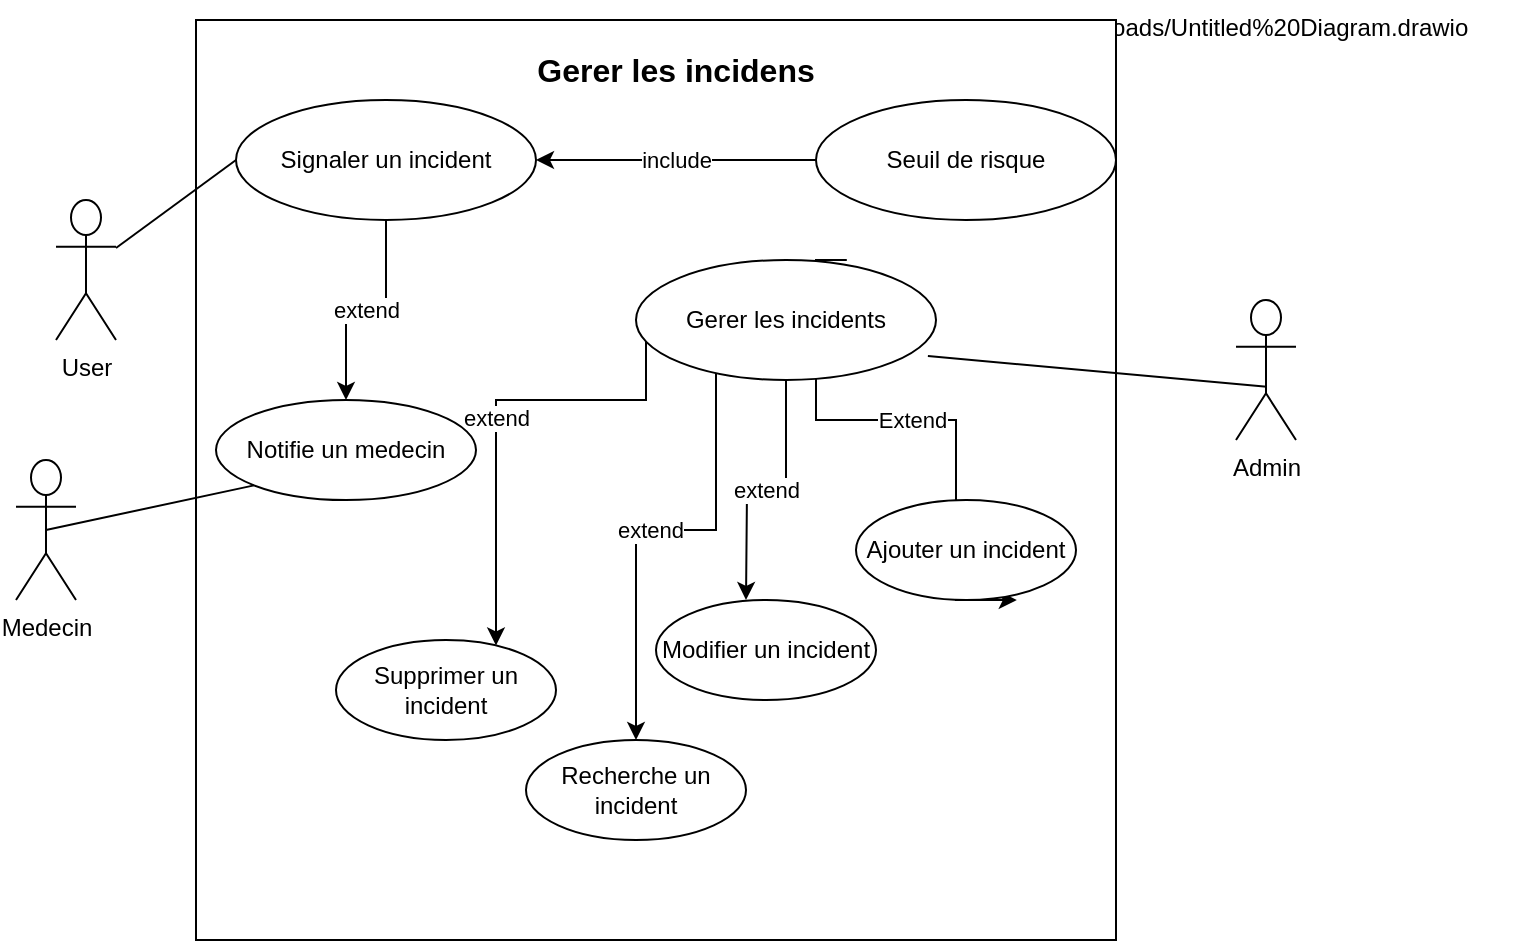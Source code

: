 <mxfile version="22.0.6" type="github">
  <diagram name="Page-1" id="ZLiq2edxMS0cv6fiokzf">
    <mxGraphModel dx="826" dy="447" grid="1" gridSize="10" guides="1" tooltips="1" connect="1" arrows="1" fold="1" page="1" pageScale="1" pageWidth="850" pageHeight="1100" math="0" shadow="0">
      <root>
        <mxCell id="0" />
        <mxCell id="1" parent="0" />
        <mxCell id="nKG7n8L-xtxlPjdhawn2-1" value="file:///home/sinclair-fotso/Downloads/Untitled%20Diagram.drawio" style="text;whiteSpace=wrap;html=1;" parent="1" vertex="1">
          <mxGeometry x="440" y="30" width="380" height="40" as="geometry" />
        </mxCell>
        <mxCell id="55DVX-BUdbQK49yPEl8O-2" value="" style="whiteSpace=wrap;html=1;aspect=fixed;" vertex="1" parent="1">
          <mxGeometry x="150" y="40" width="460" height="460" as="geometry" />
        </mxCell>
        <mxCell id="55DVX-BUdbQK49yPEl8O-3" value="&lt;b&gt;&lt;font style=&quot;font-size: 16px;&quot;&gt;Gerer les incidens&lt;/font&gt;&lt;/b&gt;" style="text;strokeColor=none;align=center;fillColor=none;html=1;verticalAlign=middle;whiteSpace=wrap;rounded=0;" vertex="1" parent="1">
          <mxGeometry x="310" y="50" width="160" height="30" as="geometry" />
        </mxCell>
        <mxCell id="55DVX-BUdbQK49yPEl8O-4" value="Medecin" style="shape=umlActor;verticalLabelPosition=bottom;verticalAlign=top;html=1;outlineConnect=0;" vertex="1" parent="1">
          <mxGeometry x="60" y="260" width="30" height="70" as="geometry" />
        </mxCell>
        <mxCell id="55DVX-BUdbQK49yPEl8O-7" value="User" style="shape=umlActor;verticalLabelPosition=bottom;verticalAlign=top;html=1;outlineConnect=0;" vertex="1" parent="1">
          <mxGeometry x="80" y="130" width="30" height="70" as="geometry" />
        </mxCell>
        <mxCell id="55DVX-BUdbQK49yPEl8O-8" value="Admin" style="shape=umlActor;verticalLabelPosition=bottom;verticalAlign=top;html=1;outlineConnect=0;" vertex="1" parent="1">
          <mxGeometry x="670" y="180" width="30" height="70" as="geometry" />
        </mxCell>
        <mxCell id="55DVX-BUdbQK49yPEl8O-18" value="extend" style="edgeStyle=orthogonalEdgeStyle;rounded=0;orthogonalLoop=1;jettySize=auto;html=1;" edge="1" parent="1" source="55DVX-BUdbQK49yPEl8O-9">
          <mxGeometry relative="1" as="geometry">
            <mxPoint x="445" y="190" as="sourcePoint" />
            <mxPoint x="425" y="330" as="targetPoint" />
          </mxGeometry>
        </mxCell>
        <mxCell id="55DVX-BUdbQK49yPEl8O-19" value="Extend" style="edgeStyle=orthogonalEdgeStyle;rounded=0;orthogonalLoop=1;jettySize=auto;html=1;" edge="1" parent="1">
          <mxGeometry relative="1" as="geometry">
            <mxPoint x="475.4" y="160" as="sourcePoint" />
            <mxPoint x="560.4" y="330" as="targetPoint" />
            <Array as="points">
              <mxPoint x="460" y="160" />
              <mxPoint x="460" y="240" />
              <mxPoint x="530" y="240" />
              <mxPoint x="530" y="330" />
            </Array>
          </mxGeometry>
        </mxCell>
        <mxCell id="55DVX-BUdbQK49yPEl8O-20" value="extend" style="edgeStyle=orthogonalEdgeStyle;rounded=0;orthogonalLoop=1;jettySize=auto;html=1;entryX=0.5;entryY=0;entryDx=0;entryDy=0;" edge="1" parent="1" source="55DVX-BUdbQK49yPEl8O-9" target="55DVX-BUdbQK49yPEl8O-14">
          <mxGeometry relative="1" as="geometry">
            <Array as="points">
              <mxPoint x="410" y="295" />
              <mxPoint x="370" y="295" />
            </Array>
          </mxGeometry>
        </mxCell>
        <mxCell id="55DVX-BUdbQK49yPEl8O-21" value="extend" style="edgeStyle=orthogonalEdgeStyle;rounded=0;orthogonalLoop=1;jettySize=auto;html=1;" edge="1" parent="1" source="55DVX-BUdbQK49yPEl8O-9" target="55DVX-BUdbQK49yPEl8O-17">
          <mxGeometry relative="1" as="geometry">
            <Array as="points">
              <mxPoint x="375" y="160" />
              <mxPoint x="375" y="230" />
              <mxPoint x="300" y="230" />
            </Array>
          </mxGeometry>
        </mxCell>
        <mxCell id="55DVX-BUdbQK49yPEl8O-11" value="" style="endArrow=none;html=1;rounded=0;exitX=0.973;exitY=0.8;exitDx=0;exitDy=0;exitPerimeter=0;" edge="1" parent="1" source="55DVX-BUdbQK49yPEl8O-9">
          <mxGeometry width="50" height="50" relative="1" as="geometry">
            <mxPoint x="460.0" y="150.0" as="sourcePoint" />
            <mxPoint x="685.4" y="223.321" as="targetPoint" />
          </mxGeometry>
        </mxCell>
        <mxCell id="55DVX-BUdbQK49yPEl8O-13" value="" style="endArrow=none;html=1;rounded=0;entryX=0;entryY=0.5;entryDx=0;entryDy=0;" edge="1" parent="1" source="55DVX-BUdbQK49yPEl8O-7" target="55DVX-BUdbQK49yPEl8O-22">
          <mxGeometry width="50" height="50" relative="1" as="geometry">
            <mxPoint x="100" y="296" as="sourcePoint" />
            <mxPoint x="296" y="183" as="targetPoint" />
          </mxGeometry>
        </mxCell>
        <mxCell id="55DVX-BUdbQK49yPEl8O-14" value="Recherche un incident" style="ellipse;whiteSpace=wrap;html=1;" vertex="1" parent="1">
          <mxGeometry x="315" y="400" width="110" height="50" as="geometry" />
        </mxCell>
        <mxCell id="55DVX-BUdbQK49yPEl8O-15" value="Modifier un incident" style="ellipse;whiteSpace=wrap;html=1;" vertex="1" parent="1">
          <mxGeometry x="380" y="330" width="110" height="50" as="geometry" />
        </mxCell>
        <mxCell id="55DVX-BUdbQK49yPEl8O-16" value="Ajouter un incident" style="ellipse;whiteSpace=wrap;html=1;" vertex="1" parent="1">
          <mxGeometry x="480" y="280" width="110" height="50" as="geometry" />
        </mxCell>
        <mxCell id="55DVX-BUdbQK49yPEl8O-17" value="Supprimer un incident" style="ellipse;whiteSpace=wrap;html=1;" vertex="1" parent="1">
          <mxGeometry x="220" y="350" width="110" height="50" as="geometry" />
        </mxCell>
        <mxCell id="55DVX-BUdbQK49yPEl8O-25" value="extend" style="edgeStyle=orthogonalEdgeStyle;rounded=0;orthogonalLoop=1;jettySize=auto;html=1;entryX=0.5;entryY=0;entryDx=0;entryDy=0;" edge="1" parent="1" source="55DVX-BUdbQK49yPEl8O-22" target="55DVX-BUdbQK49yPEl8O-23">
          <mxGeometry relative="1" as="geometry" />
        </mxCell>
        <mxCell id="55DVX-BUdbQK49yPEl8O-22" value="Signaler un incident" style="ellipse;whiteSpace=wrap;html=1;" vertex="1" parent="1">
          <mxGeometry x="170" y="80" width="150" height="60" as="geometry" />
        </mxCell>
        <mxCell id="55DVX-BUdbQK49yPEl8O-23" value="Notifie un medecin" style="ellipse;whiteSpace=wrap;html=1;" vertex="1" parent="1">
          <mxGeometry x="160" y="230" width="130" height="50" as="geometry" />
        </mxCell>
        <mxCell id="55DVX-BUdbQK49yPEl8O-26" value="" style="endArrow=none;html=1;rounded=0;exitX=0.5;exitY=0.5;exitDx=0;exitDy=0;exitPerimeter=0;entryX=0;entryY=1;entryDx=0;entryDy=0;" edge="1" parent="1" source="55DVX-BUdbQK49yPEl8O-4" target="55DVX-BUdbQK49yPEl8O-23">
          <mxGeometry width="50" height="50" relative="1" as="geometry">
            <mxPoint x="60" y="273" as="sourcePoint" />
            <mxPoint x="195" y="250" as="targetPoint" />
          </mxGeometry>
        </mxCell>
        <mxCell id="55DVX-BUdbQK49yPEl8O-29" value="include" style="edgeStyle=orthogonalEdgeStyle;rounded=0;orthogonalLoop=1;jettySize=auto;html=1;" edge="1" parent="1" source="55DVX-BUdbQK49yPEl8O-27" target="55DVX-BUdbQK49yPEl8O-22">
          <mxGeometry relative="1" as="geometry" />
        </mxCell>
        <mxCell id="55DVX-BUdbQK49yPEl8O-27" value="Seuil de risque" style="ellipse;whiteSpace=wrap;html=1;" vertex="1" parent="1">
          <mxGeometry x="460" y="80" width="150" height="60" as="geometry" />
        </mxCell>
        <mxCell id="55DVX-BUdbQK49yPEl8O-28" value="" style="edgeStyle=orthogonalEdgeStyle;rounded=0;orthogonalLoop=1;jettySize=auto;html=1;" edge="1" parent="1" target="55DVX-BUdbQK49yPEl8O-9">
          <mxGeometry relative="1" as="geometry">
            <mxPoint x="445" y="190" as="sourcePoint" />
            <mxPoint x="425" y="330" as="targetPoint" />
          </mxGeometry>
        </mxCell>
        <mxCell id="55DVX-BUdbQK49yPEl8O-9" value="Gerer les incidents" style="ellipse;whiteSpace=wrap;html=1;" vertex="1" parent="1">
          <mxGeometry x="370" y="160" width="150" height="60" as="geometry" />
        </mxCell>
      </root>
    </mxGraphModel>
  </diagram>
</mxfile>
